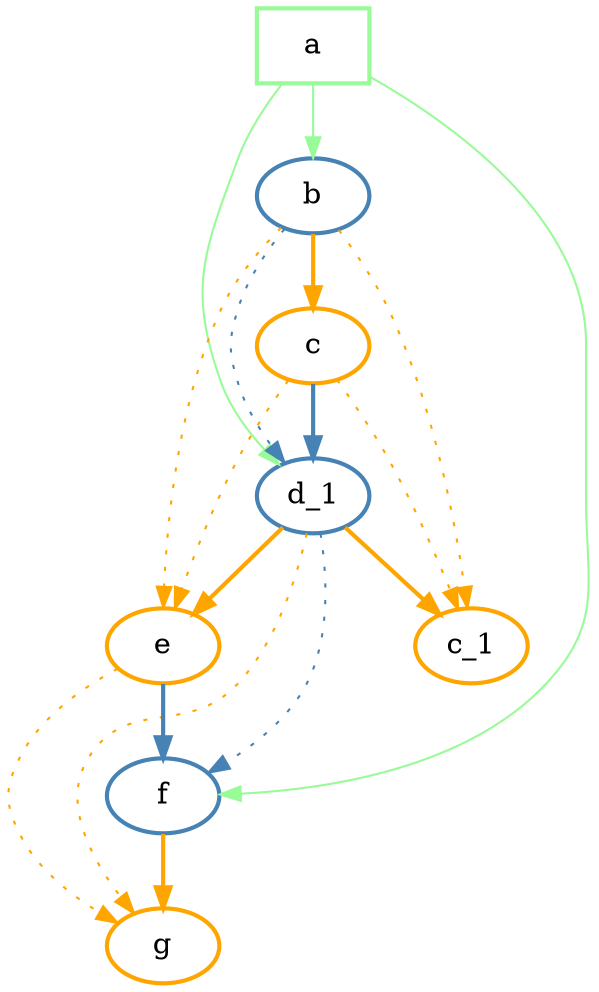 digraph callgraph {
	node [label="\N"];
	a [label=a, style=bold, color=palegreen, shape=box];
	b [label=b, style=bold, color=steelblue, shape=ellipse];
	c [label=c, style=bold, color=orange, shape=ellipse];
	d_1 [label=d_1, style=bold, color=steelblue, shape=ellipse];
	c_1 [label=c_1, style=bold, color=orange, shape=ellipse];
	e [label=e, style=bold, color=orange, shape=ellipse];
	f [label=f, style=bold, color=steelblue, shape=ellipse];
	g [label=g, style=bold, color=orange, shape=ellipse];
	a -> b [arrowhead=normal, color=palegreen, style=solid, weight=1];
	b -> c [arrowhead=normal, color=orange, style=bold, weight=100];
	a -> d_1 [arrowhead=normal, color=palegreen, style=solid, weight=1];
	c -> d_1 [arrowhead=normal, color=steelblue, style=bold, weight=100];
	d_1 -> c_1 [arrowhead=normal, color=orange, style=bold, weight=100];
	d_1 -> e [arrowhead=normal, color=orange, style=bold, weight=100];
	a -> f [arrowhead=normal, color=palegreen, style=solid, weight=1];
	e -> f [arrowhead=normal, color=steelblue, style=bold, weight=100];
	f -> g [arrowhead=normal, color=orange, style=bold, weight=100];
	b -> d_1 [arrowhead=normal, color=steelblue, style=dotted, weight=1];
	c -> c_1 [arrowhead=normal, color=orange, style=dotted, weight=1];
	b -> c_1 [arrowhead=normal, color=orange, style=dotted, weight=1];
	c -> e [arrowhead=normal, color=orange, style=dotted, weight=1];
	b -> e [arrowhead=normal, color=orange, style=dotted, weight=1];
	d_1 -> f [arrowhead=normal, color=steelblue, style=dotted, weight=1];
	e -> g [arrowhead=normal, color=orange, style=dotted, weight=1];
	d_1 -> g [arrowhead=normal, color=orange, style=dotted, weight=1];
}
